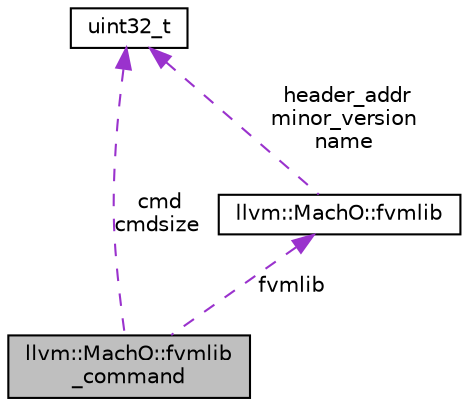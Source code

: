 digraph "llvm::MachO::fvmlib_command"
{
 // LATEX_PDF_SIZE
  bgcolor="transparent";
  edge [fontname="Helvetica",fontsize="10",labelfontname="Helvetica",labelfontsize="10"];
  node [fontname="Helvetica",fontsize="10",shape="box"];
  Node1 [label="llvm::MachO::fvmlib\l_command",height=0.2,width=0.4,color="black", fillcolor="grey75", style="filled", fontcolor="black",tooltip=" "];
  Node2 -> Node1 [dir="back",color="darkorchid3",fontsize="10",style="dashed",label=" cmd\ncmdsize" ,fontname="Helvetica"];
  Node2 [label="uint32_t",height=0.2,width=0.4,color="black",URL="$classuint32__t.html",tooltip=" "];
  Node3 -> Node1 [dir="back",color="darkorchid3",fontsize="10",style="dashed",label=" fvmlib" ,fontname="Helvetica"];
  Node3 [label="llvm::MachO::fvmlib",height=0.2,width=0.4,color="black",URL="$structllvm_1_1MachO_1_1fvmlib.html",tooltip=" "];
  Node2 -> Node3 [dir="back",color="darkorchid3",fontsize="10",style="dashed",label=" header_addr\nminor_version\nname" ,fontname="Helvetica"];
}
